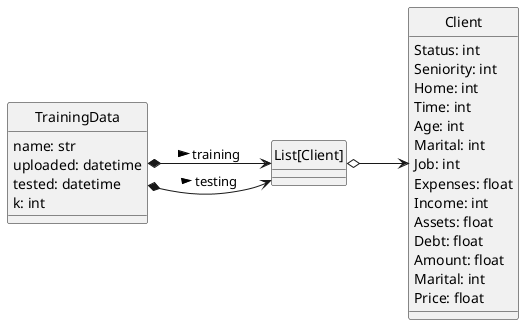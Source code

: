 @startuml
'logical1'
left to right direction
skinparam monochrome true
skinparam handwritten false
hide class circle
skinparam shadowing false

class TrainingData {
    name: str
    uploaded: datetime
    tested: datetime
    k: int
}
class "List[Client]"
class Client {
    Status: int
    Seniority: int
    Home: int
    Time: int
    Age: int
    Marital: int
    Job: int
    Expenses: float
    Income: int
    Assets: float
    Debt: float
    Amount: float
    Marital: int
    Price: float

}
TrainingData *--> "List[Client]" : training >
TrainingData *--> "List[Client]" : testing >
"List[Client]" o--> Client
@enduml
